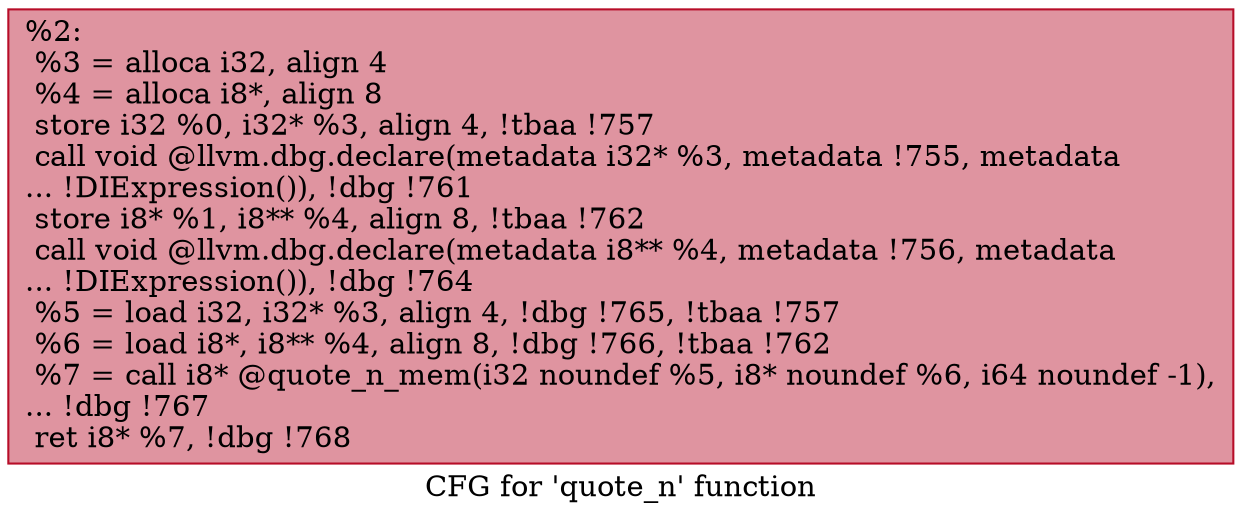 digraph "CFG for 'quote_n' function" {
	label="CFG for 'quote_n' function";

	Node0xe23bd0 [shape=record,color="#b70d28ff", style=filled, fillcolor="#b70d2870",label="{%2:\l  %3 = alloca i32, align 4\l  %4 = alloca i8*, align 8\l  store i32 %0, i32* %3, align 4, !tbaa !757\l  call void @llvm.dbg.declare(metadata i32* %3, metadata !755, metadata\l... !DIExpression()), !dbg !761\l  store i8* %1, i8** %4, align 8, !tbaa !762\l  call void @llvm.dbg.declare(metadata i8** %4, metadata !756, metadata\l... !DIExpression()), !dbg !764\l  %5 = load i32, i32* %3, align 4, !dbg !765, !tbaa !757\l  %6 = load i8*, i8** %4, align 8, !dbg !766, !tbaa !762\l  %7 = call i8* @quote_n_mem(i32 noundef %5, i8* noundef %6, i64 noundef -1),\l... !dbg !767\l  ret i8* %7, !dbg !768\l}"];
}
